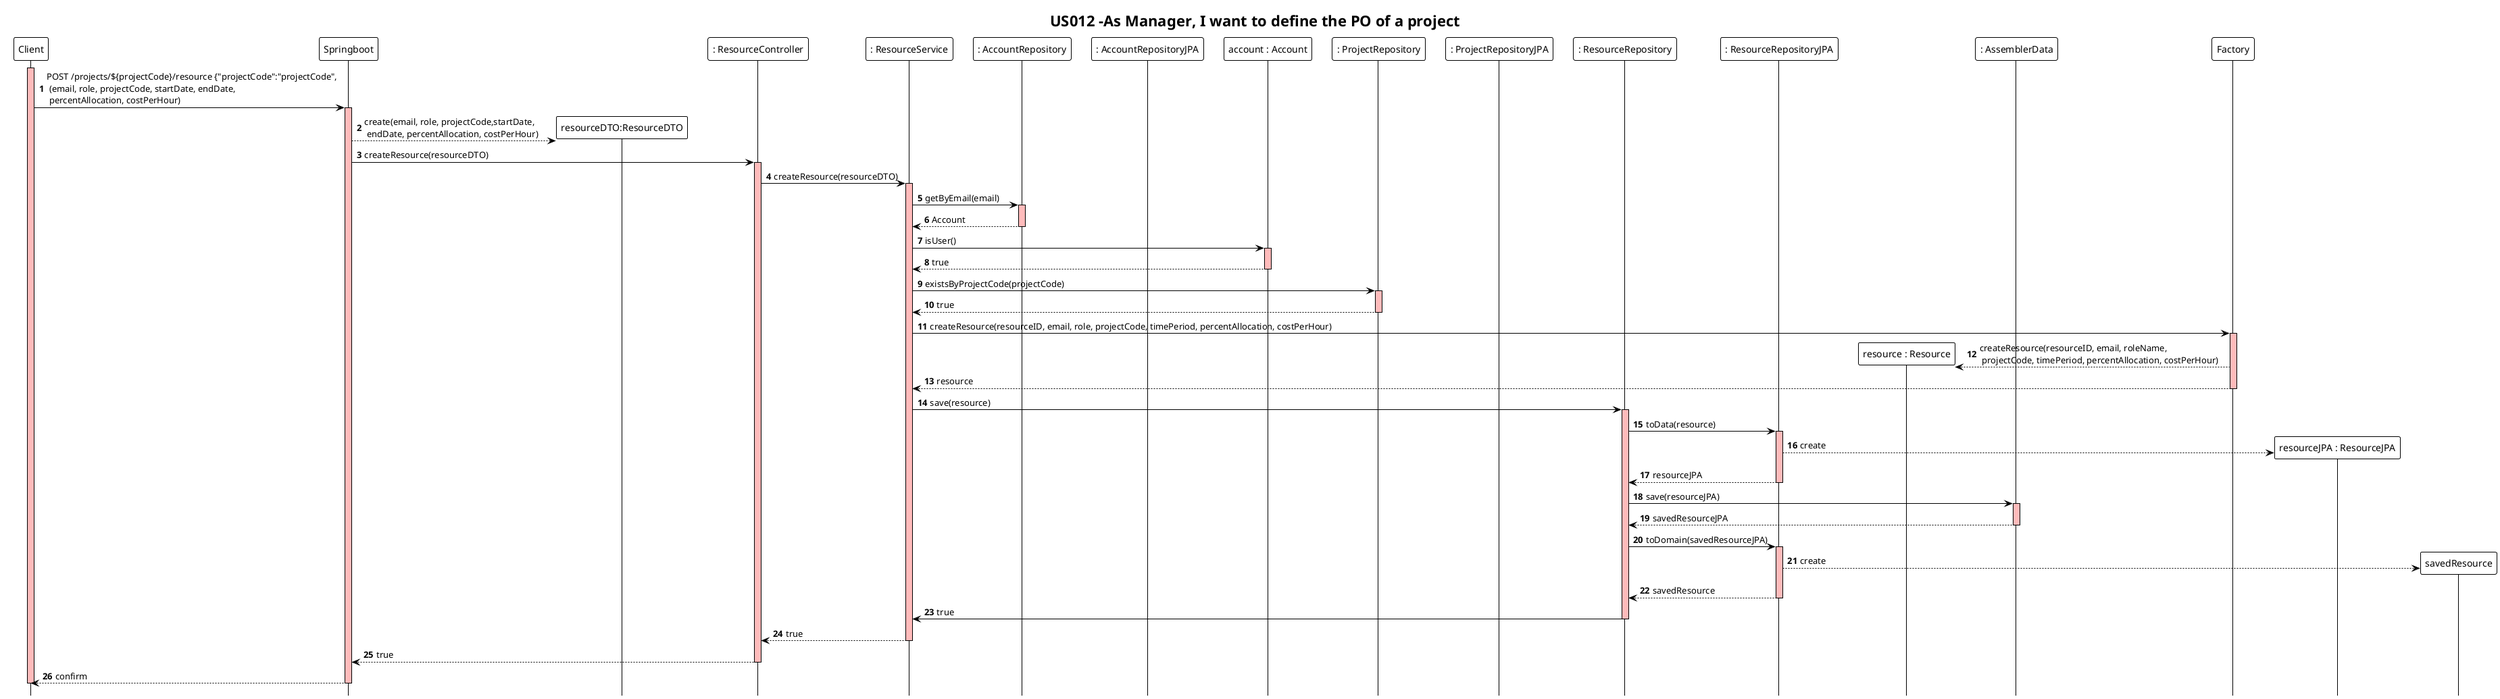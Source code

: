 @startuml
!theme plain
hide footbox
autonumber
title "US012 -As Manager, I want to define the PO of a project"

participant Client
participant Springboot
participant "resourceDTO:ResourceDTO" as dto
participant ": ResourceController" as Controller
participant ": ResourceService" as Services
participant ": AccountRepository" as AccountRepository
participant ": AccountRepositoryJPA" as AccountRepositoryJPA
participant "account : Account" as account
participant ": ProjectRepository" as ProjectRepository
participant ": ProjectRepositoryJPA" as ProjectRepositoryJPA
participant ": ResourceRepository" as ResourceRepository
participant ": ResourceRepositoryJPA" as ResourceRepositoryJPA
participant "resource : Resource" as resource
participant ": AssemblerData" as AssemblerData

activate Client #FFBBBB
Client -> Springboot : POST /projects/${projectCode}/resource {"projectCode":"projectCode",\n (email, role, projectCode, startDate, endDate,\n percentAllocation, costPerHour)

activate Springboot #FFBBBB
Springboot --> dto ** : create(email, role, projectCode,startDate,\n endDate, percentAllocation, costPerHour)
Springboot -> Controller : createResource(resourceDTO)
activate Controller #FFBBBB
Controller -> Services : createResource(resourceDTO)
activate Services #FFBBBB



Services -> AccountRepository : getByEmail(email)
activate AccountRepository #FFBBBB

AccountRepository --> Services : Account
deactivate AccountRepository


Services -> account : isUser()
activate account #FFBBBB
account --> Services : true
deactivate account

Services -> ProjectRepository : existsByProjectCode(projectCode)
activate ProjectRepository #FFBBBB
ProjectRepository --> Services : true
deactivate ProjectRepository

Services -> Factory: createResource(resourceID, email, role, projectCode, timePeriod, percentAllocation, costPerHour)
activate Factory #FFBBBB
Factory --> resource ** : createResource(resourceID, email, roleName,\n projectCode, timePeriod, percentAllocation, costPerHour)
Factory --> Services: resource
deactivate Factory

Services -> ResourceRepository : save(resource)
activate ResourceRepository #FFBBBB
ResourceRepository -> ResourceRepositoryJPA : toData(resource)
activate ResourceRepositoryJPA #FFBBBB
ResourceRepositoryJPA --> "resourceJPA : ResourceJPA" **: create
ResourceRepositoryJPA --> ResourceRepository : resourceJPA
deactivate ResourceRepositoryJPA
ResourceRepository -> AssemblerData : save(resourceJPA)
activate AssemblerData #FFBBBB
AssemblerData --> ResourceRepository : savedResourceJPA
deactivate AssemblerData
ResourceRepository -> ResourceRepositoryJPA: toDomain(savedResourceJPA)
activate ResourceRepositoryJPA #FFBBBB
ResourceRepositoryJPA --> "savedResource" **: create
ResourceRepositoryJPA --> ResourceRepository : savedResource
deactivate ResourceRepositoryJPA
ResourceRepository -> Services : true
deactivate ResourceRepository
Services --> Controller : true
deactivate Services
Controller --> Springboot: true
deactivate Controller

Springboot --> Client : confirm
deactivate Springboot

deactivate Client

@enduml